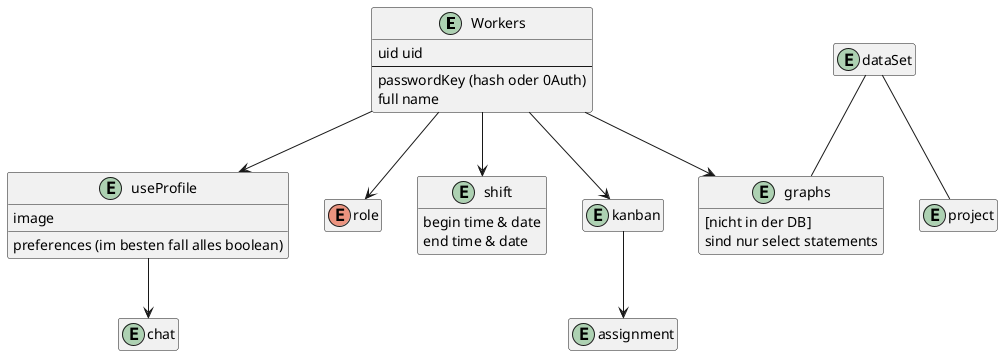 @startuml
hide empty methods
hide empty attributes

'website
'mit java backend
'postgresql db

entity Workers {
uid uid
--
passwordKey (hash oder 0Auth)
full name
}

entity useProfile {
image
preferences (im besten fall alles boolean)

}

enum role {}
entity project {}
entity shift {
begin time & date
end time & date
}
'worker time
entity dataSet {}
'here all classes will be combined
'to create the dataset for the graphs

entity graphs {
     [nicht in der DB]
sind nur select statements
}
'graph select statements, for either user or manager

entity assignment {}
'which projects a worker works on and their duties in said project

entity kanban {}

entity chat {}


'connections
Workers --> useProfile
Workers --> graphs
Workers --> kanban
Workers --> role
useProfile --> chat
Workers --> shift

dataSet -- project
dataSet -- graphs

kanban --> assignment
@enduml